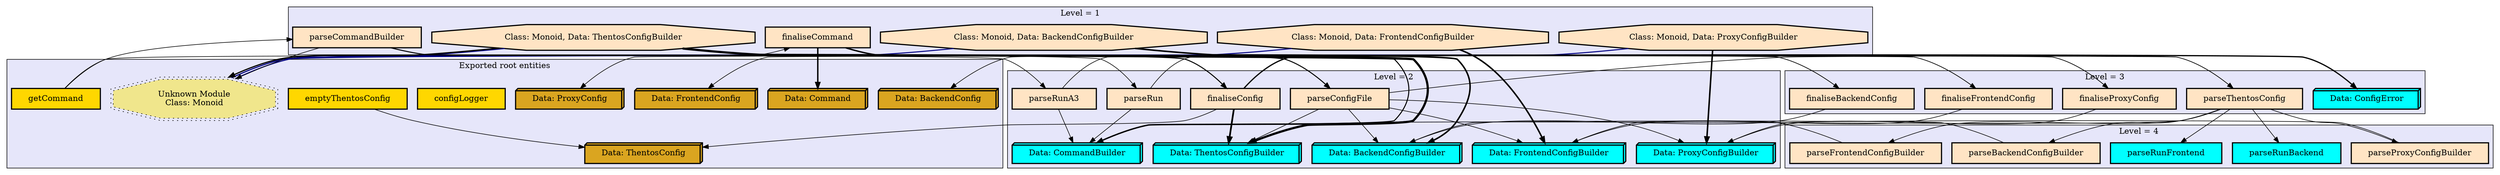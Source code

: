 digraph "Levels within Thentos.Config" {
    node [margin="0.4,0.1"
         ,style=filled];
    subgraph cluster_0 {
        graph [label="Exported root entities"
              ,style=filled
              ,fillcolor=lavender];
        5 [label="Data: BackendConfig"
          ,shape=box3d
          ,fillcolor=goldenrod
          ,style="filled,bold"];
        8 [label="Data: Command"
          ,shape=box3d
          ,fillcolor=goldenrod
          ,style="filled,bold"];
        9 [label="Data: FrontendConfig"
          ,shape=box3d
          ,fillcolor=goldenrod
          ,style="filled,bold"];
        13 [label="Data: ProxyConfig"
           ,shape=box3d
           ,fillcolor=goldenrod
           ,style="filled,bold"];
        18 [label="Data: ThentosConfig"
           ,shape=box3d
           ,fillcolor=goldenrod
           ,style="filled,bold"];
        33 [label=configLogger
           ,shape=box
           ,fillcolor=gold
           ,style="filled,bold"];
        36 [label=emptyThentosConfig
           ,shape=box
           ,fillcolor=gold
           ,style="filled,bold"];
        44 [label=getCommand
           ,shape=box
           ,fillcolor=gold
           ,style="filled,bold"];
        65 [label="Unknown Module\nClass: Monoid"
           ,shape=doubleoctagon
           ,fillcolor=khaki
           ,style="filled,dotted"];
    }
    subgraph cluster_1 {
        graph [label="Level = 1"
              ,style=filled
              ,fillcolor=lavender];
        38 [label=finaliseCommand
           ,shape=box
           ,fillcolor=bisque
           ,style="filled,bold"];
        45 [label="Class: Monoid, Data: BackendConfigBuilder"
           ,shape=octagon
           ,fillcolor=bisque
           ,style="filled,bold"];
        46 [label="Class: Monoid, Data: FrontendConfigBuilder"
           ,shape=octagon
           ,fillcolor=bisque
           ,style="filled,bold"];
        47 [label="Class: Monoid, Data: ProxyConfigBuilder"
           ,shape=octagon
           ,fillcolor=bisque
           ,style="filled,bold"];
        48 [label="Class: Monoid, Data: ThentosConfigBuilder"
           ,shape=octagon
           ,fillcolor=bisque
           ,style="filled,bold"];
        54 [label=parseCommandBuilder
           ,shape=box
           ,fillcolor=bisque
           ,style="filled,bold"];
    }
    subgraph cluster_2 {
        graph [label="Level = 2"
              ,style=filled
              ,fillcolor=lavender];
        1 [label="Data: CommandBuilder"
          ,shape=box3d
          ,fillcolor=cyan
          ,style="filled,bold"];
        6 [label="Data: BackendConfigBuilder"
          ,shape=box3d
          ,fillcolor=cyan
          ,style="filled,bold"];
        10 [label="Data: FrontendConfigBuilder"
           ,shape=box3d
           ,fillcolor=cyan
           ,style="filled,bold"];
        14 [label="Data: ProxyConfigBuilder"
           ,shape=box3d
           ,fillcolor=cyan
           ,style="filled,bold"];
        19 [label="Data: ThentosConfigBuilder"
           ,shape=box3d
           ,fillcolor=cyan
           ,style="filled,bold"];
        39 [label=finaliseConfig
           ,shape=box
           ,fillcolor=bisque
           ,style="filled,bold"];
        55 [label=parseConfigFile
           ,shape=box
           ,fillcolor=bisque
           ,style="filled,bold"];
        58 [label=parseRun
           ,shape=box
           ,fillcolor=bisque
           ,style="filled,bold"];
        59 [label=parseRunA3
           ,shape=box
           ,fillcolor=bisque
           ,style="filled,bold"];
    }
    subgraph cluster_3 {
        graph [label="Level = 3"
              ,style=filled
              ,fillcolor=lavender];
        7 [label="Data: ConfigError"
          ,shape=box3d
          ,fillcolor=cyan
          ,style="filled,bold"];
        37 [label=finaliseBackendConfig
           ,shape=box
           ,fillcolor=bisque
           ,style="filled,bold"];
        40 [label=finaliseFrontendConfig
           ,shape=box
           ,fillcolor=bisque
           ,style="filled,bold"];
        41 [label=finaliseProxyConfig
           ,shape=box
           ,fillcolor=bisque
           ,style="filled,bold"];
        62 [label=parseThentosConfig
           ,shape=box
           ,fillcolor=bisque
           ,style="filled,bold"];
    }
    subgraph cluster_4 {
        graph [label="Level = 4"
              ,style=filled
              ,fillcolor=lavender];
        53 [label=parseBackendConfigBuilder
           ,shape=box
           ,fillcolor=bisque
           ,style="filled,bold"];
        56 [label=parseFrontendConfigBuilder
           ,shape=box
           ,fillcolor=bisque
           ,style="filled,bold"];
        57 [label=parseProxyConfigBuilder
           ,shape=box
           ,fillcolor=bisque
           ,style="filled,bold"];
        60 [label=parseRunBackend
           ,shape=box
           ,fillcolor=cyan
           ,style="filled,bold"];
        61 [label=parseRunFrontend
           ,shape=box
           ,fillcolor=cyan
           ,style="filled,bold"];
    }
    36 -> 18 [penwidth=1
             ,color=black];
    37 -> 5 [penwidth=1
            ,color=black];
    37 -> 6 [penwidth=1
            ,color=black];
    38 -> 1 [penwidth=2.386294361119891
            ,color=black];
    38 -> 8 [penwidth=2.386294361119891
            ,color=black];
    38 -> 39 [penwidth=1.6931471805599454
             ,color=black];
    38 -> 55 [penwidth=1.6931471805599454
             ,color=black];
    39 -> 7 [penwidth=2.09861228866811
            ,color=black];
    39 -> 18 [penwidth=1
             ,color=black];
    39 -> 19 [penwidth=2.9459101490553135
             ,color=black];
    39 -> 37 [penwidth=1
             ,color=black];
    39 -> 40 [penwidth=1
             ,color=black];
    39 -> 41 [penwidth=1
             ,color=black];
    40 -> 9 [penwidth=1
            ,color=black];
    40 -> 10 [penwidth=1
             ,color=black];
    41 -> 13 [penwidth=1
             ,color=black];
    41 -> 14 [penwidth=1
             ,color=black];
    44 -> 38 [penwidth=1
             ,color=black];
    44 -> 54 [penwidth=1
             ,color=black];
    45 -> 6 [penwidth=2.6094379124341005
            ,color=black];
    46 -> 10 [penwidth=2.6094379124341005
             ,color=black];
    47 -> 14 [penwidth=2.6094379124341005
             ,color=black];
    48 -> 19 [penwidth=3.772588722239781
             ,color=black];
    48 -> 65 [penwidth=2.09861228866811
             ,color=black];
    53 -> 6 [penwidth=1
            ,color=black];
    54 -> 1 [penwidth=1.6931471805599454
            ,color=black];
    54 -> 58 [penwidth=1
             ,color=black];
    54 -> 59 [penwidth=1
             ,color=black];
    54 -> 65 [penwidth=1
             ,color=black];
    55 -> 6 [penwidth=1
            ,color=black];
    55 -> 7 [penwidth=1
            ,color=black];
    55 -> 10 [penwidth=1
             ,color=black];
    55 -> 14 [penwidth=1
             ,color=black];
    55 -> 19 [penwidth=1
             ,color=black];
    56 -> 10 [penwidth=1
             ,color=black];
    57 -> 14 [penwidth=1
             ,color=black];
    58 -> 1 [penwidth=1
            ,color=black];
    58 -> 62 [penwidth=1
             ,color=black];
    59 -> 1 [penwidth=1
            ,color=black];
    59 -> 62 [penwidth=1
             ,color=black];
    62 -> 19 [penwidth=1
             ,color=black];
    62 -> 53 [penwidth=1
             ,color=black];
    62 -> 56 [penwidth=1
             ,color=black];
    62 -> 57 [penwidth=1
             ,color=black];
    62 -> 60 [penwidth=1
             ,color=black];
    62 -> 61 [penwidth=1
             ,color=black];
    65 -> 45 [penwidth=1.6931471805599454
             ,color=navy
             ,dir=none];
    65 -> 46 [penwidth=1.6931471805599454
             ,color=navy
             ,dir=none];
    65 -> 47 [penwidth=1.6931471805599454
             ,color=navy
             ,dir=none];
    65 -> 48 [penwidth=1.6931471805599454
             ,color=navy
             ,dir=none];
}
